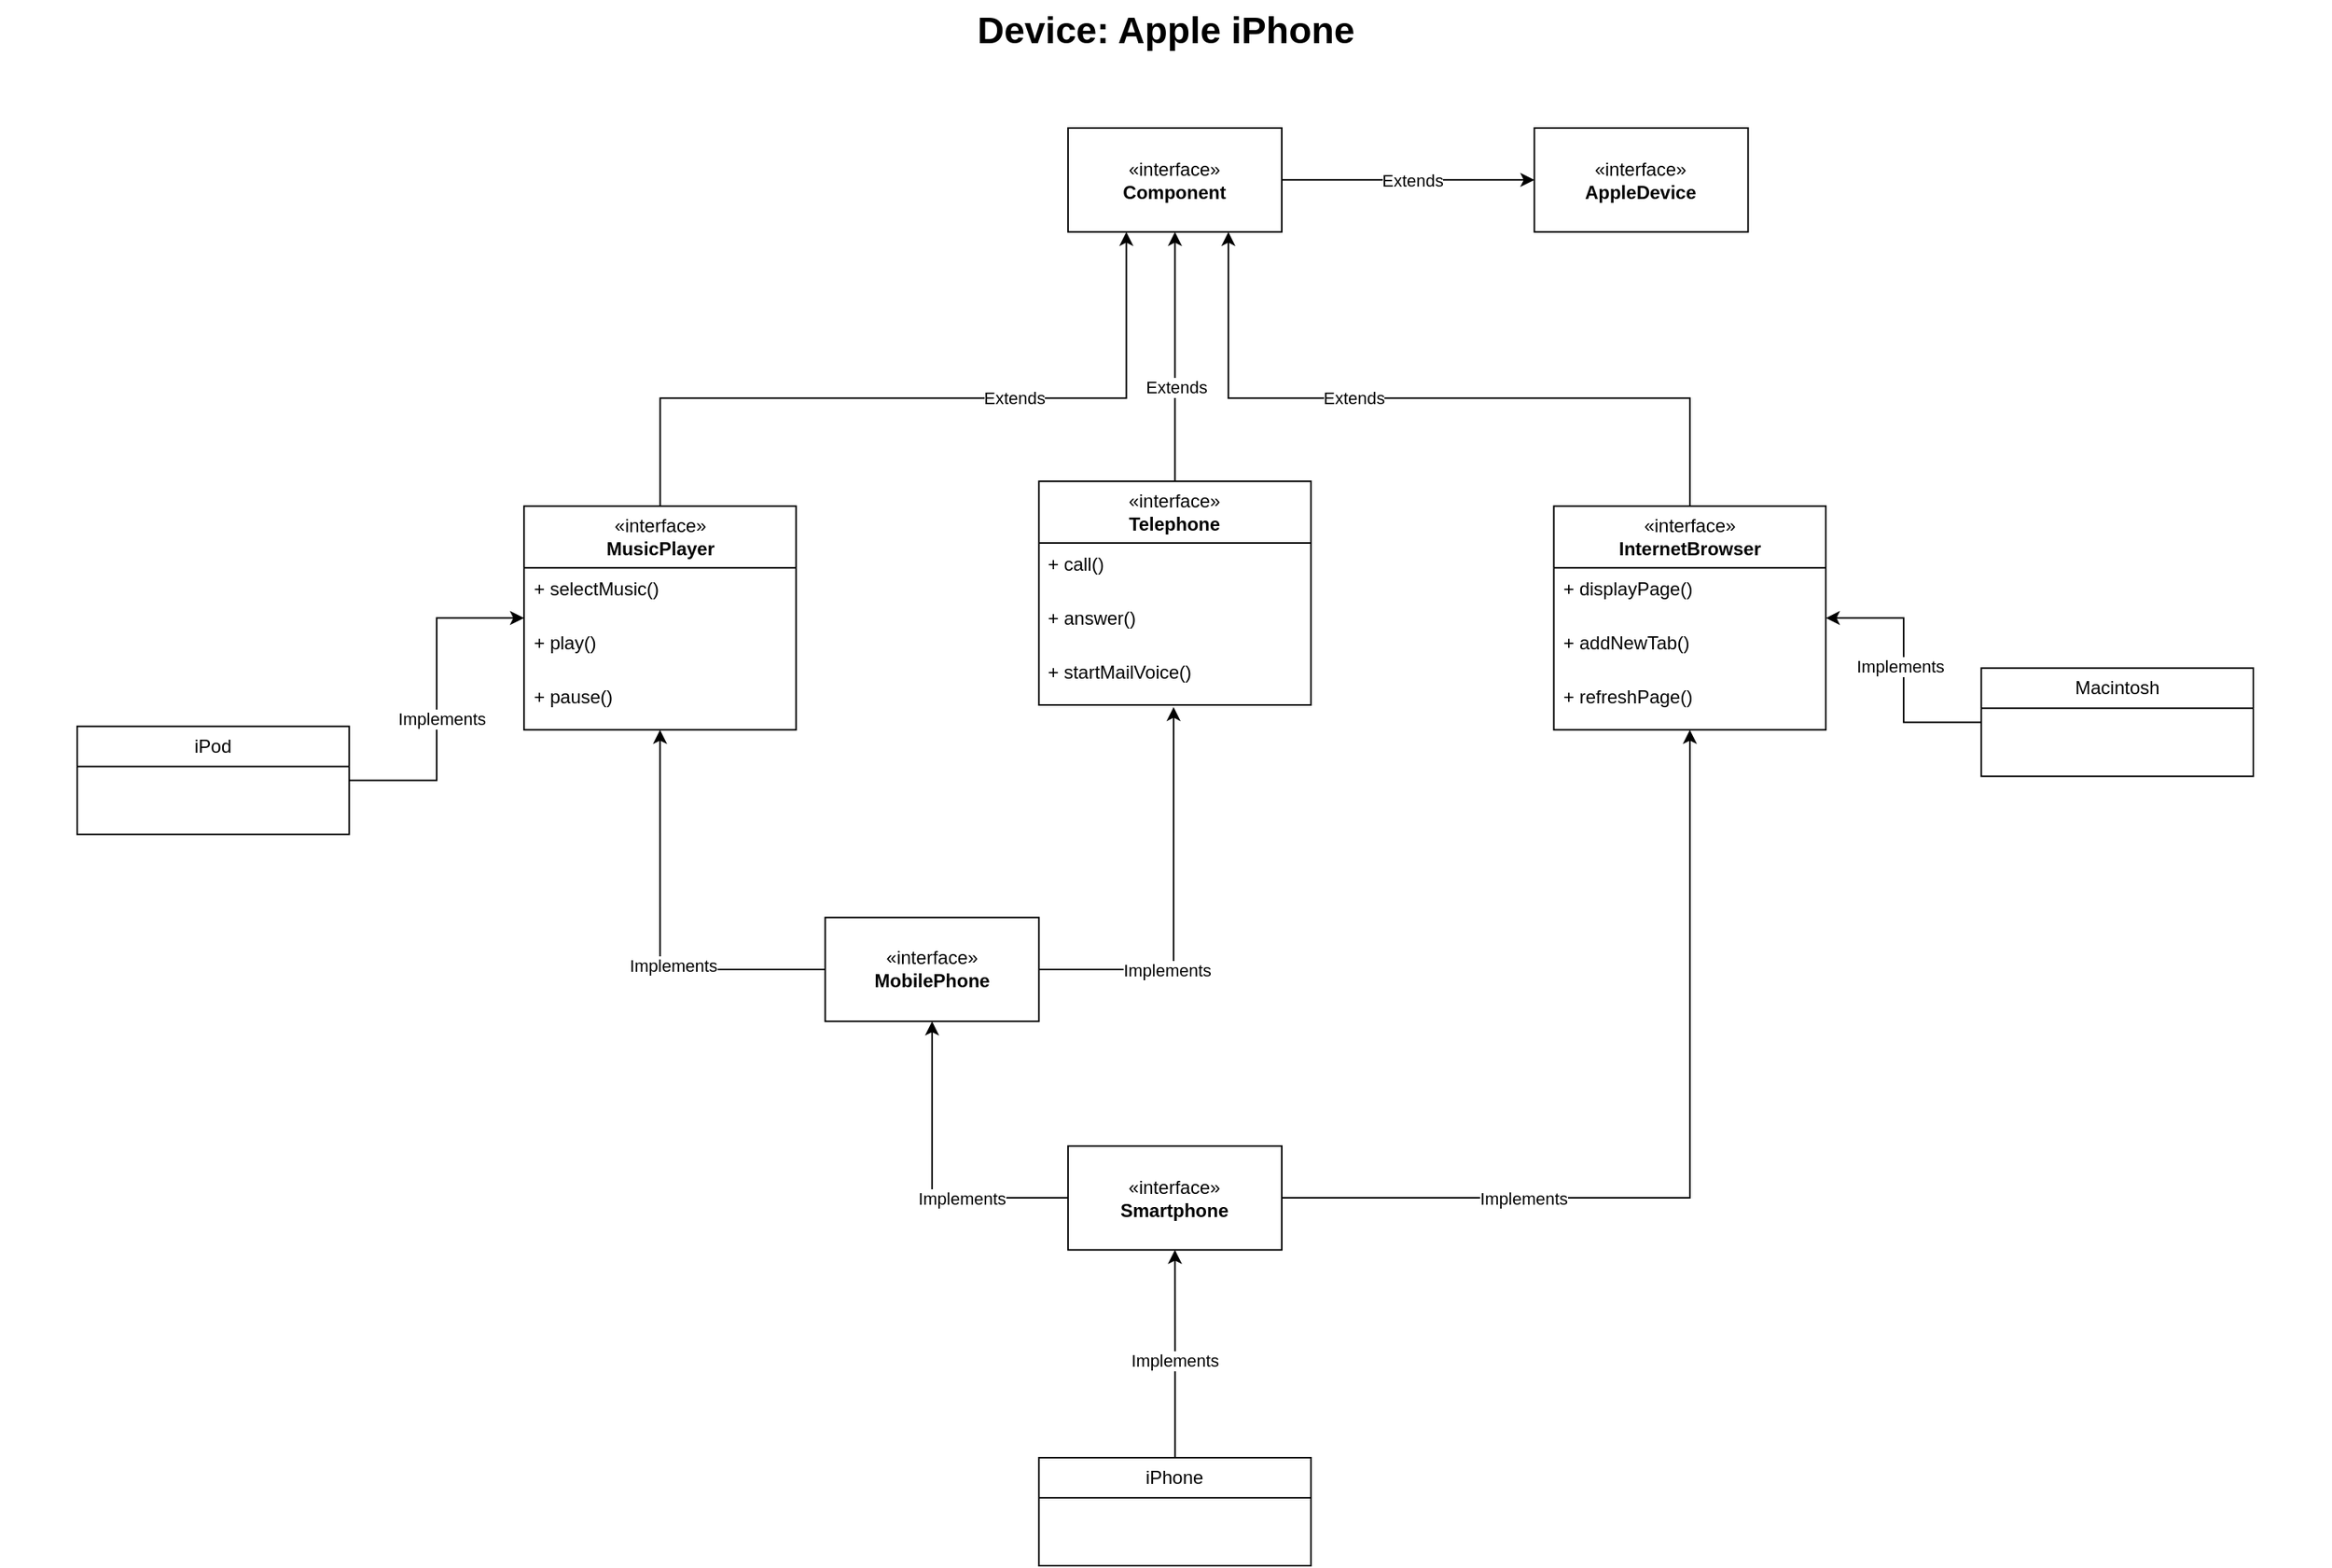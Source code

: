 <mxfile version="21.6.6" type="device">
  <diagram name="Page-1" id="929967ad-93f9-6ef4-fab6-5d389245f69c">
    <mxGraphModel dx="2758" dy="1528" grid="1" gridSize="10" guides="1" tooltips="1" connect="1" arrows="1" fold="1" page="1" pageScale="1.5" pageWidth="1169" pageHeight="826" background="none" math="0" shadow="0">
      <root>
        <mxCell id="0" style=";html=1;" />
        <mxCell id="1" style=";html=1;" parent="0" />
        <mxCell id="1672d66443f91eb5-23" value="Device: Apple iPhone" style="text;strokeColor=none;fillColor=none;html=1;fontSize=24;fontStyle=1;verticalAlign=middle;align=center;" parent="1" vertex="1">
          <mxGeometry x="122" y="70" width="1510" height="40" as="geometry" />
        </mxCell>
        <mxCell id="dMG7VF1PKtfQfZTWlvpk-70" value="" style="group" vertex="1" connectable="0" parent="1">
          <mxGeometry x="172" y="153" width="1410" height="932" as="geometry" />
        </mxCell>
        <mxCell id="dMG7VF1PKtfQfZTWlvpk-1" value="«interface»&lt;br style=&quot;border-color: var(--border-color);&quot;&gt;&lt;b style=&quot;border-color: var(--border-color);&quot;&gt;MusicPlayer&lt;/b&gt;" style="swimlane;fontStyle=0;childLayout=stackLayout;horizontal=1;startSize=40;fillColor=none;horizontalStack=0;resizeParent=1;resizeParentMax=0;resizeLast=0;collapsible=1;marginBottom=0;whiteSpace=wrap;html=1;" vertex="1" parent="dMG7VF1PKtfQfZTWlvpk-70">
          <mxGeometry x="289.554" y="245.121" width="176.25" height="145.052" as="geometry" />
        </mxCell>
        <mxCell id="dMG7VF1PKtfQfZTWlvpk-4" value="+ selectMusic()" style="text;strokeColor=none;fillColor=none;align=left;verticalAlign=top;spacingLeft=4;spacingRight=4;overflow=hidden;rotatable=0;points=[[0,0.5],[1,0.5]];portConstraint=eastwest;whiteSpace=wrap;html=1;" vertex="1" parent="dMG7VF1PKtfQfZTWlvpk-1">
          <mxGeometry y="40" width="176.25" height="35.017" as="geometry" />
        </mxCell>
        <mxCell id="dMG7VF1PKtfQfZTWlvpk-2" value="+ play()" style="text;strokeColor=none;fillColor=none;align=left;verticalAlign=top;spacingLeft=4;spacingRight=4;overflow=hidden;rotatable=0;points=[[0,0.5],[1,0.5]];portConstraint=eastwest;whiteSpace=wrap;html=1;" vertex="1" parent="dMG7VF1PKtfQfZTWlvpk-1">
          <mxGeometry y="75.017" width="176.25" height="35.017" as="geometry" />
        </mxCell>
        <mxCell id="dMG7VF1PKtfQfZTWlvpk-3" value="+ pause()" style="text;strokeColor=none;fillColor=none;align=left;verticalAlign=top;spacingLeft=4;spacingRight=4;overflow=hidden;rotatable=0;points=[[0,0.5],[1,0.5]];portConstraint=eastwest;whiteSpace=wrap;html=1;" vertex="1" parent="dMG7VF1PKtfQfZTWlvpk-1">
          <mxGeometry y="110.035" width="176.25" height="35.017" as="geometry" />
        </mxCell>
        <mxCell id="dMG7VF1PKtfQfZTWlvpk-5" value="«interface»&lt;br style=&quot;border-color: var(--border-color);&quot;&gt;&lt;b style=&quot;border-color: var(--border-color);&quot;&gt;Component&lt;/b&gt;" style="html=1;whiteSpace=wrap;" vertex="1" parent="dMG7VF1PKtfQfZTWlvpk-70">
          <mxGeometry x="642.054" width="138.482" height="67.341" as="geometry" />
        </mxCell>
        <mxCell id="dMG7VF1PKtfQfZTWlvpk-34" style="edgeStyle=orthogonalEdgeStyle;rounded=0;orthogonalLoop=1;jettySize=auto;html=1;" edge="1" parent="dMG7VF1PKtfQfZTWlvpk-70" source="dMG7VF1PKtfQfZTWlvpk-1" target="dMG7VF1PKtfQfZTWlvpk-5">
          <mxGeometry relative="1" as="geometry">
            <Array as="points">
              <mxPoint x="377.679" y="175.087" />
              <mxPoint x="679.821" y="175.087" />
            </Array>
          </mxGeometry>
        </mxCell>
        <mxCell id="dMG7VF1PKtfQfZTWlvpk-35" value="Extends" style="edgeLabel;html=1;align=center;verticalAlign=middle;resizable=0;points=[];" vertex="1" connectable="0" parent="dMG7VF1PKtfQfZTWlvpk-34">
          <mxGeometry x="0.244" y="2" relative="1" as="geometry">
            <mxPoint x="1" y="2" as="offset" />
          </mxGeometry>
        </mxCell>
        <mxCell id="dMG7VF1PKtfQfZTWlvpk-32" style="edgeStyle=orthogonalEdgeStyle;rounded=0;orthogonalLoop=1;jettySize=auto;html=1;" edge="1" parent="dMG7VF1PKtfQfZTWlvpk-70" source="dMG7VF1PKtfQfZTWlvpk-6" target="dMG7VF1PKtfQfZTWlvpk-5">
          <mxGeometry relative="1" as="geometry">
            <Array as="points">
              <mxPoint x="711.295" y="363.642" />
              <mxPoint x="711.295" y="363.642" />
            </Array>
          </mxGeometry>
        </mxCell>
        <mxCell id="dMG7VF1PKtfQfZTWlvpk-33" value="Extends" style="edgeLabel;html=1;align=center;verticalAlign=middle;resizable=0;points=[];" vertex="1" connectable="0" parent="dMG7VF1PKtfQfZTWlvpk-32">
          <mxGeometry x="-0.236" relative="1" as="geometry">
            <mxPoint as="offset" />
          </mxGeometry>
        </mxCell>
        <mxCell id="dMG7VF1PKtfQfZTWlvpk-6" value="«interface»&lt;br style=&quot;border-color: var(--border-color);&quot;&gt;&lt;b style=&quot;border-color: var(--border-color);&quot;&gt;Telephone&lt;/b&gt;" style="swimlane;fontStyle=0;childLayout=stackLayout;horizontal=1;startSize=40;fillColor=none;horizontalStack=0;resizeParent=1;resizeParentMax=0;resizeLast=0;collapsible=1;marginBottom=0;whiteSpace=wrap;html=1;" vertex="1" parent="dMG7VF1PKtfQfZTWlvpk-70">
          <mxGeometry x="623.17" y="228.96" width="176.25" height="145.052" as="geometry" />
        </mxCell>
        <mxCell id="dMG7VF1PKtfQfZTWlvpk-7" value="+&amp;nbsp;call()" style="text;strokeColor=none;fillColor=none;align=left;verticalAlign=top;spacingLeft=4;spacingRight=4;overflow=hidden;rotatable=0;points=[[0,0.5],[1,0.5]];portConstraint=eastwest;whiteSpace=wrap;html=1;" vertex="1" parent="dMG7VF1PKtfQfZTWlvpk-6">
          <mxGeometry y="40" width="176.25" height="35.017" as="geometry" />
        </mxCell>
        <mxCell id="dMG7VF1PKtfQfZTWlvpk-8" value="+ answer()" style="text;strokeColor=none;fillColor=none;align=left;verticalAlign=top;spacingLeft=4;spacingRight=4;overflow=hidden;rotatable=0;points=[[0,0.5],[1,0.5]];portConstraint=eastwest;whiteSpace=wrap;html=1;" vertex="1" parent="dMG7VF1PKtfQfZTWlvpk-6">
          <mxGeometry y="75.017" width="176.25" height="35.017" as="geometry" />
        </mxCell>
        <mxCell id="dMG7VF1PKtfQfZTWlvpk-9" value="+ startMailVoice()" style="text;strokeColor=none;fillColor=none;align=left;verticalAlign=top;spacingLeft=4;spacingRight=4;overflow=hidden;rotatable=0;points=[[0,0.5],[1,0.5]];portConstraint=eastwest;whiteSpace=wrap;html=1;" vertex="1" parent="dMG7VF1PKtfQfZTWlvpk-6">
          <mxGeometry y="110.035" width="176.25" height="35.017" as="geometry" />
        </mxCell>
        <mxCell id="dMG7VF1PKtfQfZTWlvpk-36" style="edgeStyle=orthogonalEdgeStyle;rounded=0;orthogonalLoop=1;jettySize=auto;html=1;entryX=0.75;entryY=1;entryDx=0;entryDy=0;" edge="1" parent="dMG7VF1PKtfQfZTWlvpk-70" source="dMG7VF1PKtfQfZTWlvpk-10" target="dMG7VF1PKtfQfZTWlvpk-5">
          <mxGeometry relative="1" as="geometry">
            <mxPoint x="742.768" y="-94.277" as="targetPoint" />
            <Array as="points">
              <mxPoint x="1044.911" y="175.087" />
              <mxPoint x="746.545" y="175.087" />
            </Array>
          </mxGeometry>
        </mxCell>
        <mxCell id="dMG7VF1PKtfQfZTWlvpk-37" value="Extends" style="edgeLabel;html=1;align=center;verticalAlign=middle;resizable=0;points=[];" vertex="1" connectable="0" parent="dMG7VF1PKtfQfZTWlvpk-36">
          <mxGeometry x="0.194" relative="1" as="geometry">
            <mxPoint x="-4" as="offset" />
          </mxGeometry>
        </mxCell>
        <mxCell id="dMG7VF1PKtfQfZTWlvpk-10" value="«interface»&lt;br style=&quot;border-color: var(--border-color);&quot;&gt;&lt;b style=&quot;border-color: var(--border-color);&quot;&gt;InternetBrowser&lt;/b&gt;" style="swimlane;fontStyle=0;childLayout=stackLayout;horizontal=1;startSize=40;fillColor=none;horizontalStack=0;resizeParent=1;resizeParentMax=0;resizeLast=0;collapsible=1;marginBottom=0;whiteSpace=wrap;html=1;" vertex="1" parent="dMG7VF1PKtfQfZTWlvpk-70">
          <mxGeometry x="956.786" y="245.121" width="176.25" height="145.052" as="geometry" />
        </mxCell>
        <mxCell id="dMG7VF1PKtfQfZTWlvpk-11" value="+&amp;nbsp;displayPage()" style="text;strokeColor=none;fillColor=none;align=left;verticalAlign=top;spacingLeft=4;spacingRight=4;overflow=hidden;rotatable=0;points=[[0,0.5],[1,0.5]];portConstraint=eastwest;whiteSpace=wrap;html=1;" vertex="1" parent="dMG7VF1PKtfQfZTWlvpk-10">
          <mxGeometry y="40" width="176.25" height="35.017" as="geometry" />
        </mxCell>
        <mxCell id="dMG7VF1PKtfQfZTWlvpk-12" value="+ addNewTab()" style="text;strokeColor=none;fillColor=none;align=left;verticalAlign=top;spacingLeft=4;spacingRight=4;overflow=hidden;rotatable=0;points=[[0,0.5],[1,0.5]];portConstraint=eastwest;whiteSpace=wrap;html=1;" vertex="1" parent="dMG7VF1PKtfQfZTWlvpk-10">
          <mxGeometry y="75.017" width="176.25" height="35.017" as="geometry" />
        </mxCell>
        <mxCell id="dMG7VF1PKtfQfZTWlvpk-13" value="+ refreshPage()" style="text;strokeColor=none;fillColor=none;align=left;verticalAlign=top;spacingLeft=4;spacingRight=4;overflow=hidden;rotatable=0;points=[[0,0.5],[1,0.5]];portConstraint=eastwest;whiteSpace=wrap;html=1;" vertex="1" parent="dMG7VF1PKtfQfZTWlvpk-10">
          <mxGeometry y="110.035" width="176.25" height="35.017" as="geometry" />
        </mxCell>
        <mxCell id="dMG7VF1PKtfQfZTWlvpk-16" value="iPhone" style="swimlane;fontStyle=0;childLayout=stackLayout;horizontal=1;startSize=26;fillColor=none;horizontalStack=0;resizeParent=1;resizeParentMax=0;resizeLast=0;collapsible=1;marginBottom=0;whiteSpace=wrap;html=1;" vertex="1" parent="dMG7VF1PKtfQfZTWlvpk-70">
          <mxGeometry x="623.17" y="861.965" width="176.25" height="70.035" as="geometry" />
        </mxCell>
        <mxCell id="dMG7VF1PKtfQfZTWlvpk-28" style="edgeStyle=orthogonalEdgeStyle;rounded=0;orthogonalLoop=1;jettySize=auto;html=1;" edge="1" parent="dMG7VF1PKtfQfZTWlvpk-70" source="dMG7VF1PKtfQfZTWlvpk-20" target="dMG7VF1PKtfQfZTWlvpk-10">
          <mxGeometry relative="1" as="geometry" />
        </mxCell>
        <mxCell id="dMG7VF1PKtfQfZTWlvpk-29" value="Implements" style="edgeLabel;html=1;align=center;verticalAlign=middle;resizable=0;points=[];" vertex="1" connectable="0" parent="dMG7VF1PKtfQfZTWlvpk-28">
          <mxGeometry x="0.036" y="3" relative="1" as="geometry">
            <mxPoint as="offset" />
          </mxGeometry>
        </mxCell>
        <mxCell id="dMG7VF1PKtfQfZTWlvpk-20" value="Macintosh" style="swimlane;fontStyle=0;childLayout=stackLayout;horizontal=1;startSize=26;fillColor=none;horizontalStack=0;resizeParent=1;resizeParentMax=0;resizeLast=0;collapsible=1;marginBottom=0;whiteSpace=wrap;html=1;" vertex="1" parent="dMG7VF1PKtfQfZTWlvpk-70">
          <mxGeometry x="1233.75" y="350.173" width="176.25" height="70.035" as="geometry" />
        </mxCell>
        <mxCell id="dMG7VF1PKtfQfZTWlvpk-25" style="edgeStyle=orthogonalEdgeStyle;rounded=0;orthogonalLoop=1;jettySize=auto;html=1;" edge="1" parent="dMG7VF1PKtfQfZTWlvpk-70" source="dMG7VF1PKtfQfZTWlvpk-21" target="dMG7VF1PKtfQfZTWlvpk-1">
          <mxGeometry relative="1" as="geometry" />
        </mxCell>
        <mxCell id="dMG7VF1PKtfQfZTWlvpk-26" value="Implements" style="edgeLabel;html=1;align=center;verticalAlign=middle;resizable=0;points=[];" vertex="1" connectable="0" parent="dMG7VF1PKtfQfZTWlvpk-25">
          <mxGeometry x="-0.118" y="-3" relative="1" as="geometry">
            <mxPoint as="offset" />
          </mxGeometry>
        </mxCell>
        <mxCell id="dMG7VF1PKtfQfZTWlvpk-21" value="iPod" style="swimlane;fontStyle=0;childLayout=stackLayout;horizontal=1;startSize=26;fillColor=none;horizontalStack=0;resizeParent=1;resizeParentMax=0;resizeLast=0;collapsible=1;marginBottom=0;whiteSpace=wrap;html=1;" vertex="1" parent="dMG7VF1PKtfQfZTWlvpk-70">
          <mxGeometry y="387.884" width="176.25" height="70.035" as="geometry">
            <mxRectangle x="200" y="870" width="60" height="30" as="alternateBounds" />
          </mxGeometry>
        </mxCell>
        <mxCell id="dMG7VF1PKtfQfZTWlvpk-52" style="edgeStyle=orthogonalEdgeStyle;rounded=0;orthogonalLoop=1;jettySize=auto;html=1;exitX=0;exitY=0.5;exitDx=0;exitDy=0;entryX=0.5;entryY=1;entryDx=0;entryDy=0;" edge="1" parent="dMG7VF1PKtfQfZTWlvpk-70" source="dMG7VF1PKtfQfZTWlvpk-61" target="dMG7VF1PKtfQfZTWlvpk-1">
          <mxGeometry relative="1" as="geometry">
            <mxPoint x="377.679" y="404.046" as="targetPoint" />
          </mxGeometry>
        </mxCell>
        <mxCell id="dMG7VF1PKtfQfZTWlvpk-54" value="Implements" style="edgeLabel;html=1;align=center;verticalAlign=middle;resizable=0;points=[];" vertex="1" connectable="0" parent="dMG7VF1PKtfQfZTWlvpk-52">
          <mxGeometry x="-0.34" y="-3" relative="1" as="geometry">
            <mxPoint x="-12" as="offset" />
          </mxGeometry>
        </mxCell>
        <mxCell id="dMG7VF1PKtfQfZTWlvpk-53" style="edgeStyle=orthogonalEdgeStyle;rounded=0;orthogonalLoop=1;jettySize=auto;html=1;" edge="1" parent="dMG7VF1PKtfQfZTWlvpk-70" source="dMG7VF1PKtfQfZTWlvpk-46" target="dMG7VF1PKtfQfZTWlvpk-10">
          <mxGeometry relative="1" as="geometry" />
        </mxCell>
        <mxCell id="dMG7VF1PKtfQfZTWlvpk-55" value="Implements" style="edgeLabel;html=1;align=center;verticalAlign=middle;resizable=0;points=[];" vertex="1" connectable="0" parent="dMG7VF1PKtfQfZTWlvpk-53">
          <mxGeometry x="-0.314" y="3" relative="1" as="geometry">
            <mxPoint x="-39" y="3" as="offset" />
          </mxGeometry>
        </mxCell>
        <mxCell id="dMG7VF1PKtfQfZTWlvpk-46" value="«interface»&lt;br style=&quot;border-color: var(--border-color);&quot;&gt;&lt;b style=&quot;border-color: var(--border-color);&quot;&gt;Smartphone&lt;/b&gt;" style="html=1;whiteSpace=wrap;" vertex="1" parent="dMG7VF1PKtfQfZTWlvpk-70">
          <mxGeometry x="642.054" y="659.942" width="138.482" height="67.341" as="geometry" />
        </mxCell>
        <mxCell id="dMG7VF1PKtfQfZTWlvpk-49" style="edgeStyle=orthogonalEdgeStyle;rounded=0;orthogonalLoop=1;jettySize=auto;html=1;entryX=0.5;entryY=1;entryDx=0;entryDy=0;" edge="1" parent="dMG7VF1PKtfQfZTWlvpk-70" source="dMG7VF1PKtfQfZTWlvpk-16" target="dMG7VF1PKtfQfZTWlvpk-46">
          <mxGeometry relative="1" as="geometry" />
        </mxCell>
        <mxCell id="dMG7VF1PKtfQfZTWlvpk-58" value="Implements" style="edgeLabel;html=1;align=center;verticalAlign=middle;resizable=0;points=[];" vertex="1" connectable="0" parent="dMG7VF1PKtfQfZTWlvpk-49">
          <mxGeometry x="-0.067" y="1" relative="1" as="geometry">
            <mxPoint as="offset" />
          </mxGeometry>
        </mxCell>
        <mxCell id="dMG7VF1PKtfQfZTWlvpk-63" style="edgeStyle=orthogonalEdgeStyle;rounded=0;orthogonalLoop=1;jettySize=auto;html=1;entryX=0.495;entryY=1.038;entryDx=0;entryDy=0;entryPerimeter=0;" edge="1" parent="dMG7VF1PKtfQfZTWlvpk-70" source="dMG7VF1PKtfQfZTWlvpk-61" target="dMG7VF1PKtfQfZTWlvpk-9">
          <mxGeometry relative="1" as="geometry">
            <Array as="points">
              <mxPoint x="710.036" y="545.462" />
            </Array>
          </mxGeometry>
        </mxCell>
        <mxCell id="dMG7VF1PKtfQfZTWlvpk-64" value="Implements" style="edgeLabel;html=1;align=center;verticalAlign=middle;resizable=0;points=[];" vertex="1" connectable="0" parent="dMG7VF1PKtfQfZTWlvpk-63">
          <mxGeometry x="-0.329" y="-1" relative="1" as="geometry">
            <mxPoint x="-4" y="-1" as="offset" />
          </mxGeometry>
        </mxCell>
        <mxCell id="dMG7VF1PKtfQfZTWlvpk-61" value="«interface»&lt;br style=&quot;border-color: var(--border-color);&quot;&gt;&lt;b style=&quot;border-color: var(--border-color);&quot;&gt;MobilePhone&lt;/b&gt;" style="html=1;whiteSpace=wrap;" vertex="1" parent="dMG7VF1PKtfQfZTWlvpk-70">
          <mxGeometry x="484.688" y="511.792" width="138.482" height="67.341" as="geometry" />
        </mxCell>
        <mxCell id="dMG7VF1PKtfQfZTWlvpk-56" style="edgeStyle=orthogonalEdgeStyle;rounded=0;orthogonalLoop=1;jettySize=auto;html=1;entryX=0.5;entryY=1;entryDx=0;entryDy=0;" edge="1" parent="dMG7VF1PKtfQfZTWlvpk-70" source="dMG7VF1PKtfQfZTWlvpk-46" target="dMG7VF1PKtfQfZTWlvpk-61">
          <mxGeometry relative="1" as="geometry" />
        </mxCell>
        <mxCell id="dMG7VF1PKtfQfZTWlvpk-57" value="Implements" style="edgeLabel;html=1;align=center;verticalAlign=middle;resizable=0;points=[];" vertex="1" connectable="0" parent="dMG7VF1PKtfQfZTWlvpk-56">
          <mxGeometry x="-0.168" y="-1" relative="1" as="geometry">
            <mxPoint x="15" y="1" as="offset" />
          </mxGeometry>
        </mxCell>
        <mxCell id="dMG7VF1PKtfQfZTWlvpk-67" value="«interface»&lt;br style=&quot;border-color: var(--border-color);&quot;&gt;&lt;b style=&quot;border-color: var(--border-color);&quot;&gt;AppleDevice&lt;/b&gt;" style="html=1;whiteSpace=wrap;" vertex="1" parent="dMG7VF1PKtfQfZTWlvpk-70">
          <mxGeometry x="944.196" width="138.482" height="67.341" as="geometry" />
        </mxCell>
        <mxCell id="dMG7VF1PKtfQfZTWlvpk-68" style="edgeStyle=orthogonalEdgeStyle;rounded=0;orthogonalLoop=1;jettySize=auto;html=1;entryX=0;entryY=0.5;entryDx=0;entryDy=0;" edge="1" parent="dMG7VF1PKtfQfZTWlvpk-70" source="dMG7VF1PKtfQfZTWlvpk-5" target="dMG7VF1PKtfQfZTWlvpk-67">
          <mxGeometry relative="1" as="geometry" />
        </mxCell>
        <mxCell id="dMG7VF1PKtfQfZTWlvpk-69" value="Extends" style="edgeLabel;html=1;align=center;verticalAlign=middle;resizable=0;points=[];" vertex="1" connectable="0" parent="dMG7VF1PKtfQfZTWlvpk-68">
          <mxGeometry x="-0.143" y="2" relative="1" as="geometry">
            <mxPoint x="14" y="2" as="offset" />
          </mxGeometry>
        </mxCell>
      </root>
    </mxGraphModel>
  </diagram>
</mxfile>
